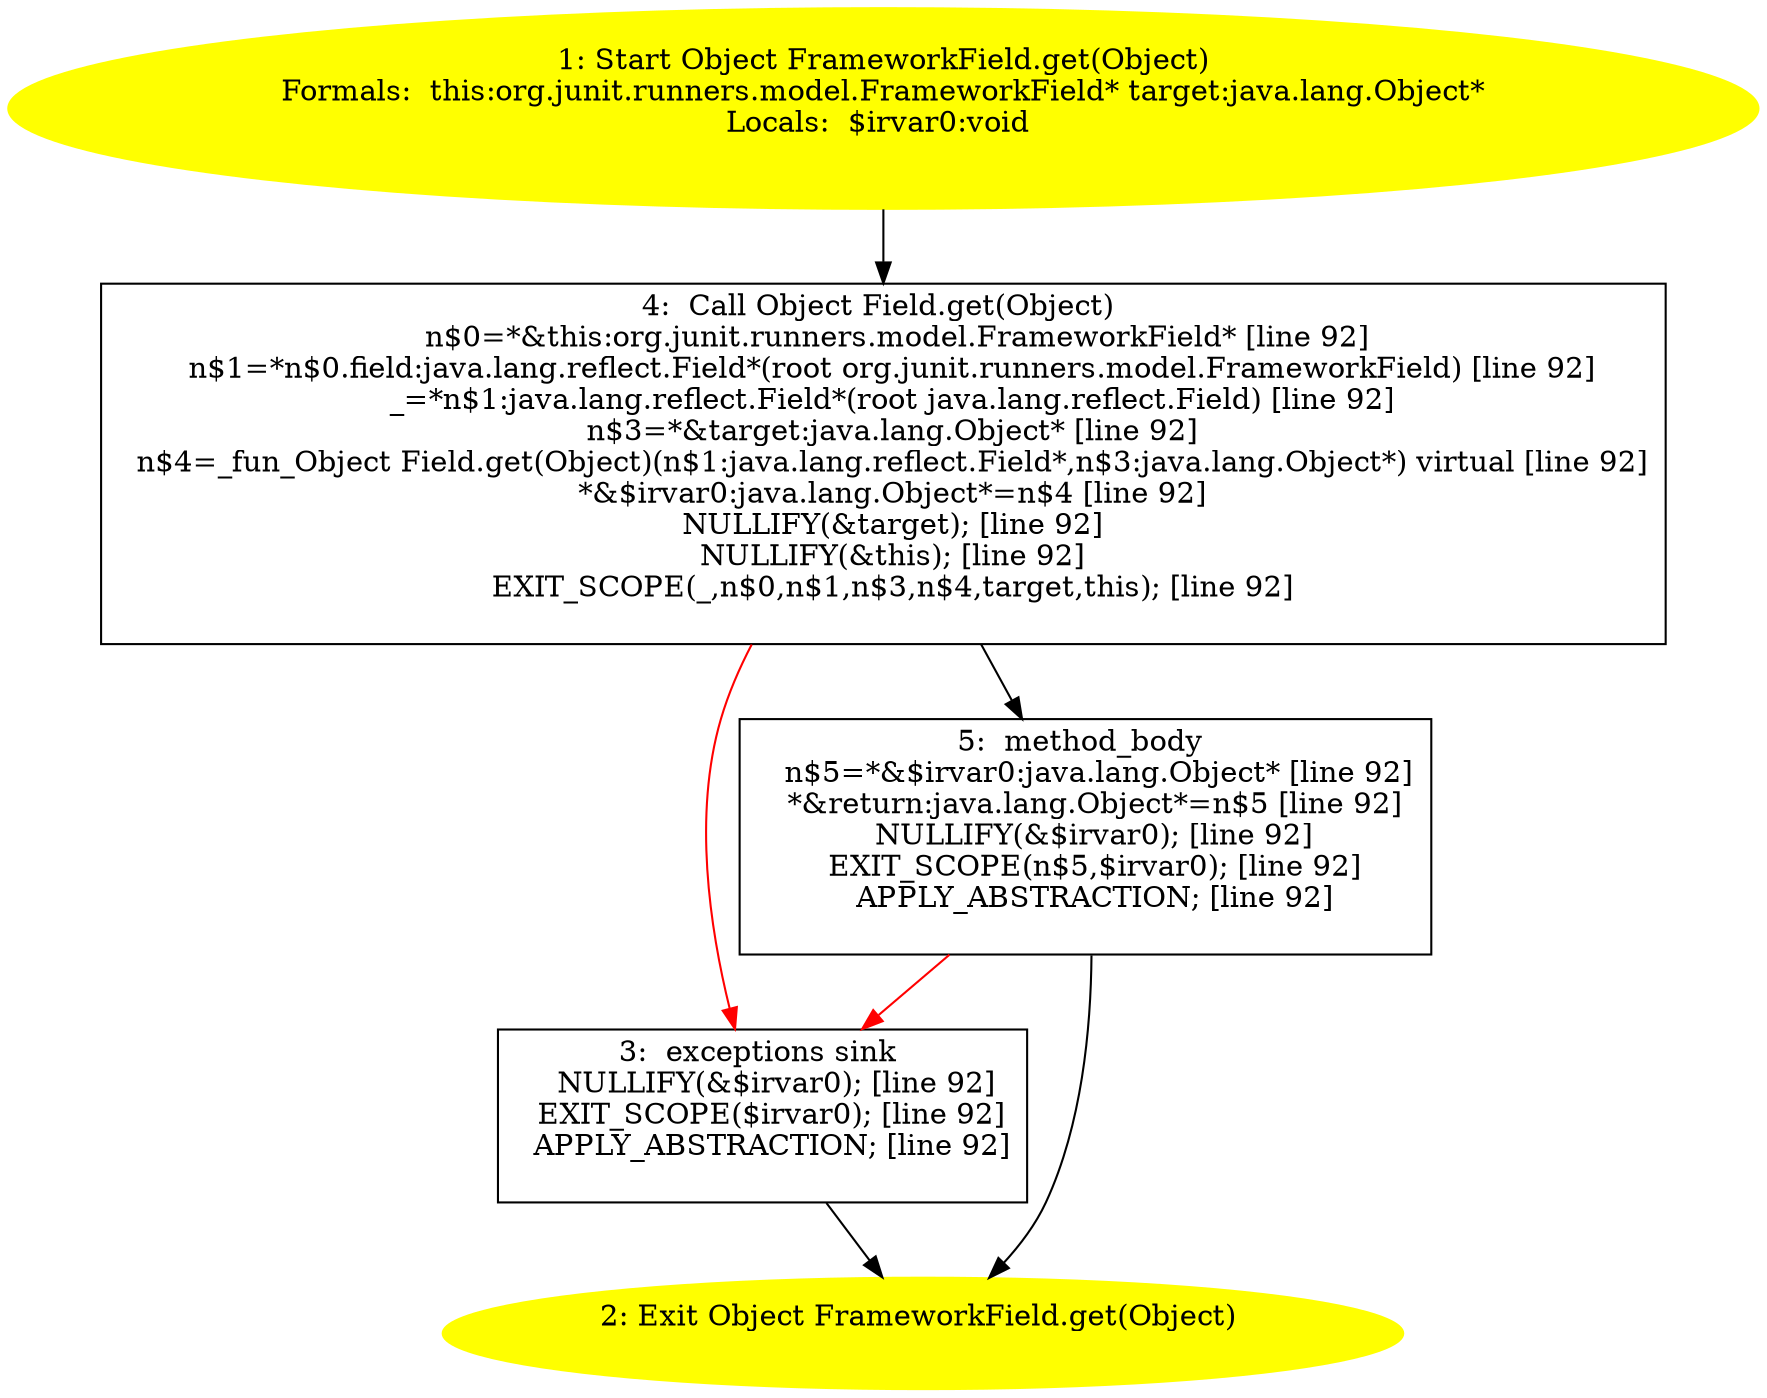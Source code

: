 /* @generated */
digraph cfg {
"org.junit.runners.model.FrameworkField.get(java.lang.Object):java.lang.Object.423ff0c53f58dfe6a98951365c07b90c_1" [label="1: Start Object FrameworkField.get(Object)\nFormals:  this:org.junit.runners.model.FrameworkField* target:java.lang.Object*\nLocals:  $irvar0:void \n  " color=yellow style=filled]
	

	 "org.junit.runners.model.FrameworkField.get(java.lang.Object):java.lang.Object.423ff0c53f58dfe6a98951365c07b90c_1" -> "org.junit.runners.model.FrameworkField.get(java.lang.Object):java.lang.Object.423ff0c53f58dfe6a98951365c07b90c_4" ;
"org.junit.runners.model.FrameworkField.get(java.lang.Object):java.lang.Object.423ff0c53f58dfe6a98951365c07b90c_2" [label="2: Exit Object FrameworkField.get(Object) \n  " color=yellow style=filled]
	

"org.junit.runners.model.FrameworkField.get(java.lang.Object):java.lang.Object.423ff0c53f58dfe6a98951365c07b90c_3" [label="3:  exceptions sink \n   NULLIFY(&$irvar0); [line 92]\n  EXIT_SCOPE($irvar0); [line 92]\n  APPLY_ABSTRACTION; [line 92]\n " shape="box"]
	

	 "org.junit.runners.model.FrameworkField.get(java.lang.Object):java.lang.Object.423ff0c53f58dfe6a98951365c07b90c_3" -> "org.junit.runners.model.FrameworkField.get(java.lang.Object):java.lang.Object.423ff0c53f58dfe6a98951365c07b90c_2" ;
"org.junit.runners.model.FrameworkField.get(java.lang.Object):java.lang.Object.423ff0c53f58dfe6a98951365c07b90c_4" [label="4:  Call Object Field.get(Object) \n   n$0=*&this:org.junit.runners.model.FrameworkField* [line 92]\n  n$1=*n$0.field:java.lang.reflect.Field*(root org.junit.runners.model.FrameworkField) [line 92]\n  _=*n$1:java.lang.reflect.Field*(root java.lang.reflect.Field) [line 92]\n  n$3=*&target:java.lang.Object* [line 92]\n  n$4=_fun_Object Field.get(Object)(n$1:java.lang.reflect.Field*,n$3:java.lang.Object*) virtual [line 92]\n  *&$irvar0:java.lang.Object*=n$4 [line 92]\n  NULLIFY(&target); [line 92]\n  NULLIFY(&this); [line 92]\n  EXIT_SCOPE(_,n$0,n$1,n$3,n$4,target,this); [line 92]\n " shape="box"]
	

	 "org.junit.runners.model.FrameworkField.get(java.lang.Object):java.lang.Object.423ff0c53f58dfe6a98951365c07b90c_4" -> "org.junit.runners.model.FrameworkField.get(java.lang.Object):java.lang.Object.423ff0c53f58dfe6a98951365c07b90c_5" ;
	 "org.junit.runners.model.FrameworkField.get(java.lang.Object):java.lang.Object.423ff0c53f58dfe6a98951365c07b90c_4" -> "org.junit.runners.model.FrameworkField.get(java.lang.Object):java.lang.Object.423ff0c53f58dfe6a98951365c07b90c_3" [color="red" ];
"org.junit.runners.model.FrameworkField.get(java.lang.Object):java.lang.Object.423ff0c53f58dfe6a98951365c07b90c_5" [label="5:  method_body \n   n$5=*&$irvar0:java.lang.Object* [line 92]\n  *&return:java.lang.Object*=n$5 [line 92]\n  NULLIFY(&$irvar0); [line 92]\n  EXIT_SCOPE(n$5,$irvar0); [line 92]\n  APPLY_ABSTRACTION; [line 92]\n " shape="box"]
	

	 "org.junit.runners.model.FrameworkField.get(java.lang.Object):java.lang.Object.423ff0c53f58dfe6a98951365c07b90c_5" -> "org.junit.runners.model.FrameworkField.get(java.lang.Object):java.lang.Object.423ff0c53f58dfe6a98951365c07b90c_2" ;
	 "org.junit.runners.model.FrameworkField.get(java.lang.Object):java.lang.Object.423ff0c53f58dfe6a98951365c07b90c_5" -> "org.junit.runners.model.FrameworkField.get(java.lang.Object):java.lang.Object.423ff0c53f58dfe6a98951365c07b90c_3" [color="red" ];
}
